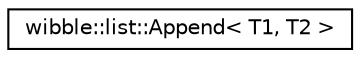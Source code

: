 digraph G
{
  edge [fontname="Helvetica",fontsize="10",labelfontname="Helvetica",labelfontsize="10"];
  node [fontname="Helvetica",fontsize="10",shape=record];
  rankdir="LR";
  Node1 [label="wibble::list::Append\< T1, T2 \>",height=0.2,width=0.4,color="black", fillcolor="white", style="filled",URL="$structwibble_1_1list_1_1Append.html"];
}
